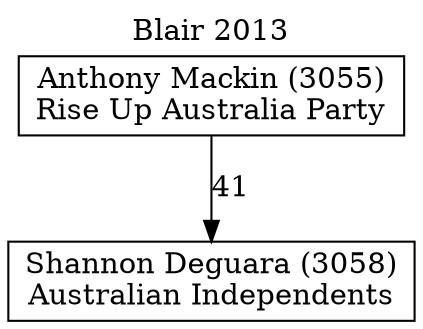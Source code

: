 // House preference flow
digraph "Shannon Deguara (3058)_Blair_2013" {
	graph [label="Blair 2013" labelloc=t mclimit=10]
	node [shape=box]
	"Shannon Deguara (3058)" [label="Shannon Deguara (3058)
Australian Independents"]
	"Anthony Mackin (3055)" [label="Anthony Mackin (3055)
Rise Up Australia Party"]
	"Anthony Mackin (3055)" -> "Shannon Deguara (3058)" [label=41]
}
